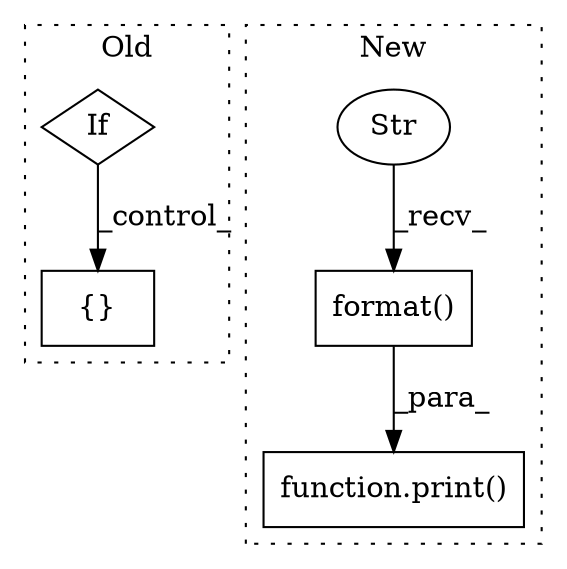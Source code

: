 digraph G {
subgraph cluster0 {
1 [label="{}" a="59" s="3665,3699" l="1,0" shape="box"];
3 [label="If" a="96" s="3461,3478" l="3,18" shape="diamond"];
label = "Old";
style="dotted";
}
subgraph cluster1 {
2 [label="function.print()" a="75" s="2854,2915" l="6,1" shape="box"];
4 [label="format()" a="75" s="2860,2914" l="48,1" shape="box"];
5 [label="Str" a="66" s="2860" l="40" shape="ellipse"];
label = "New";
style="dotted";
}
3 -> 1 [label="_control_"];
4 -> 2 [label="_para_"];
5 -> 4 [label="_recv_"];
}